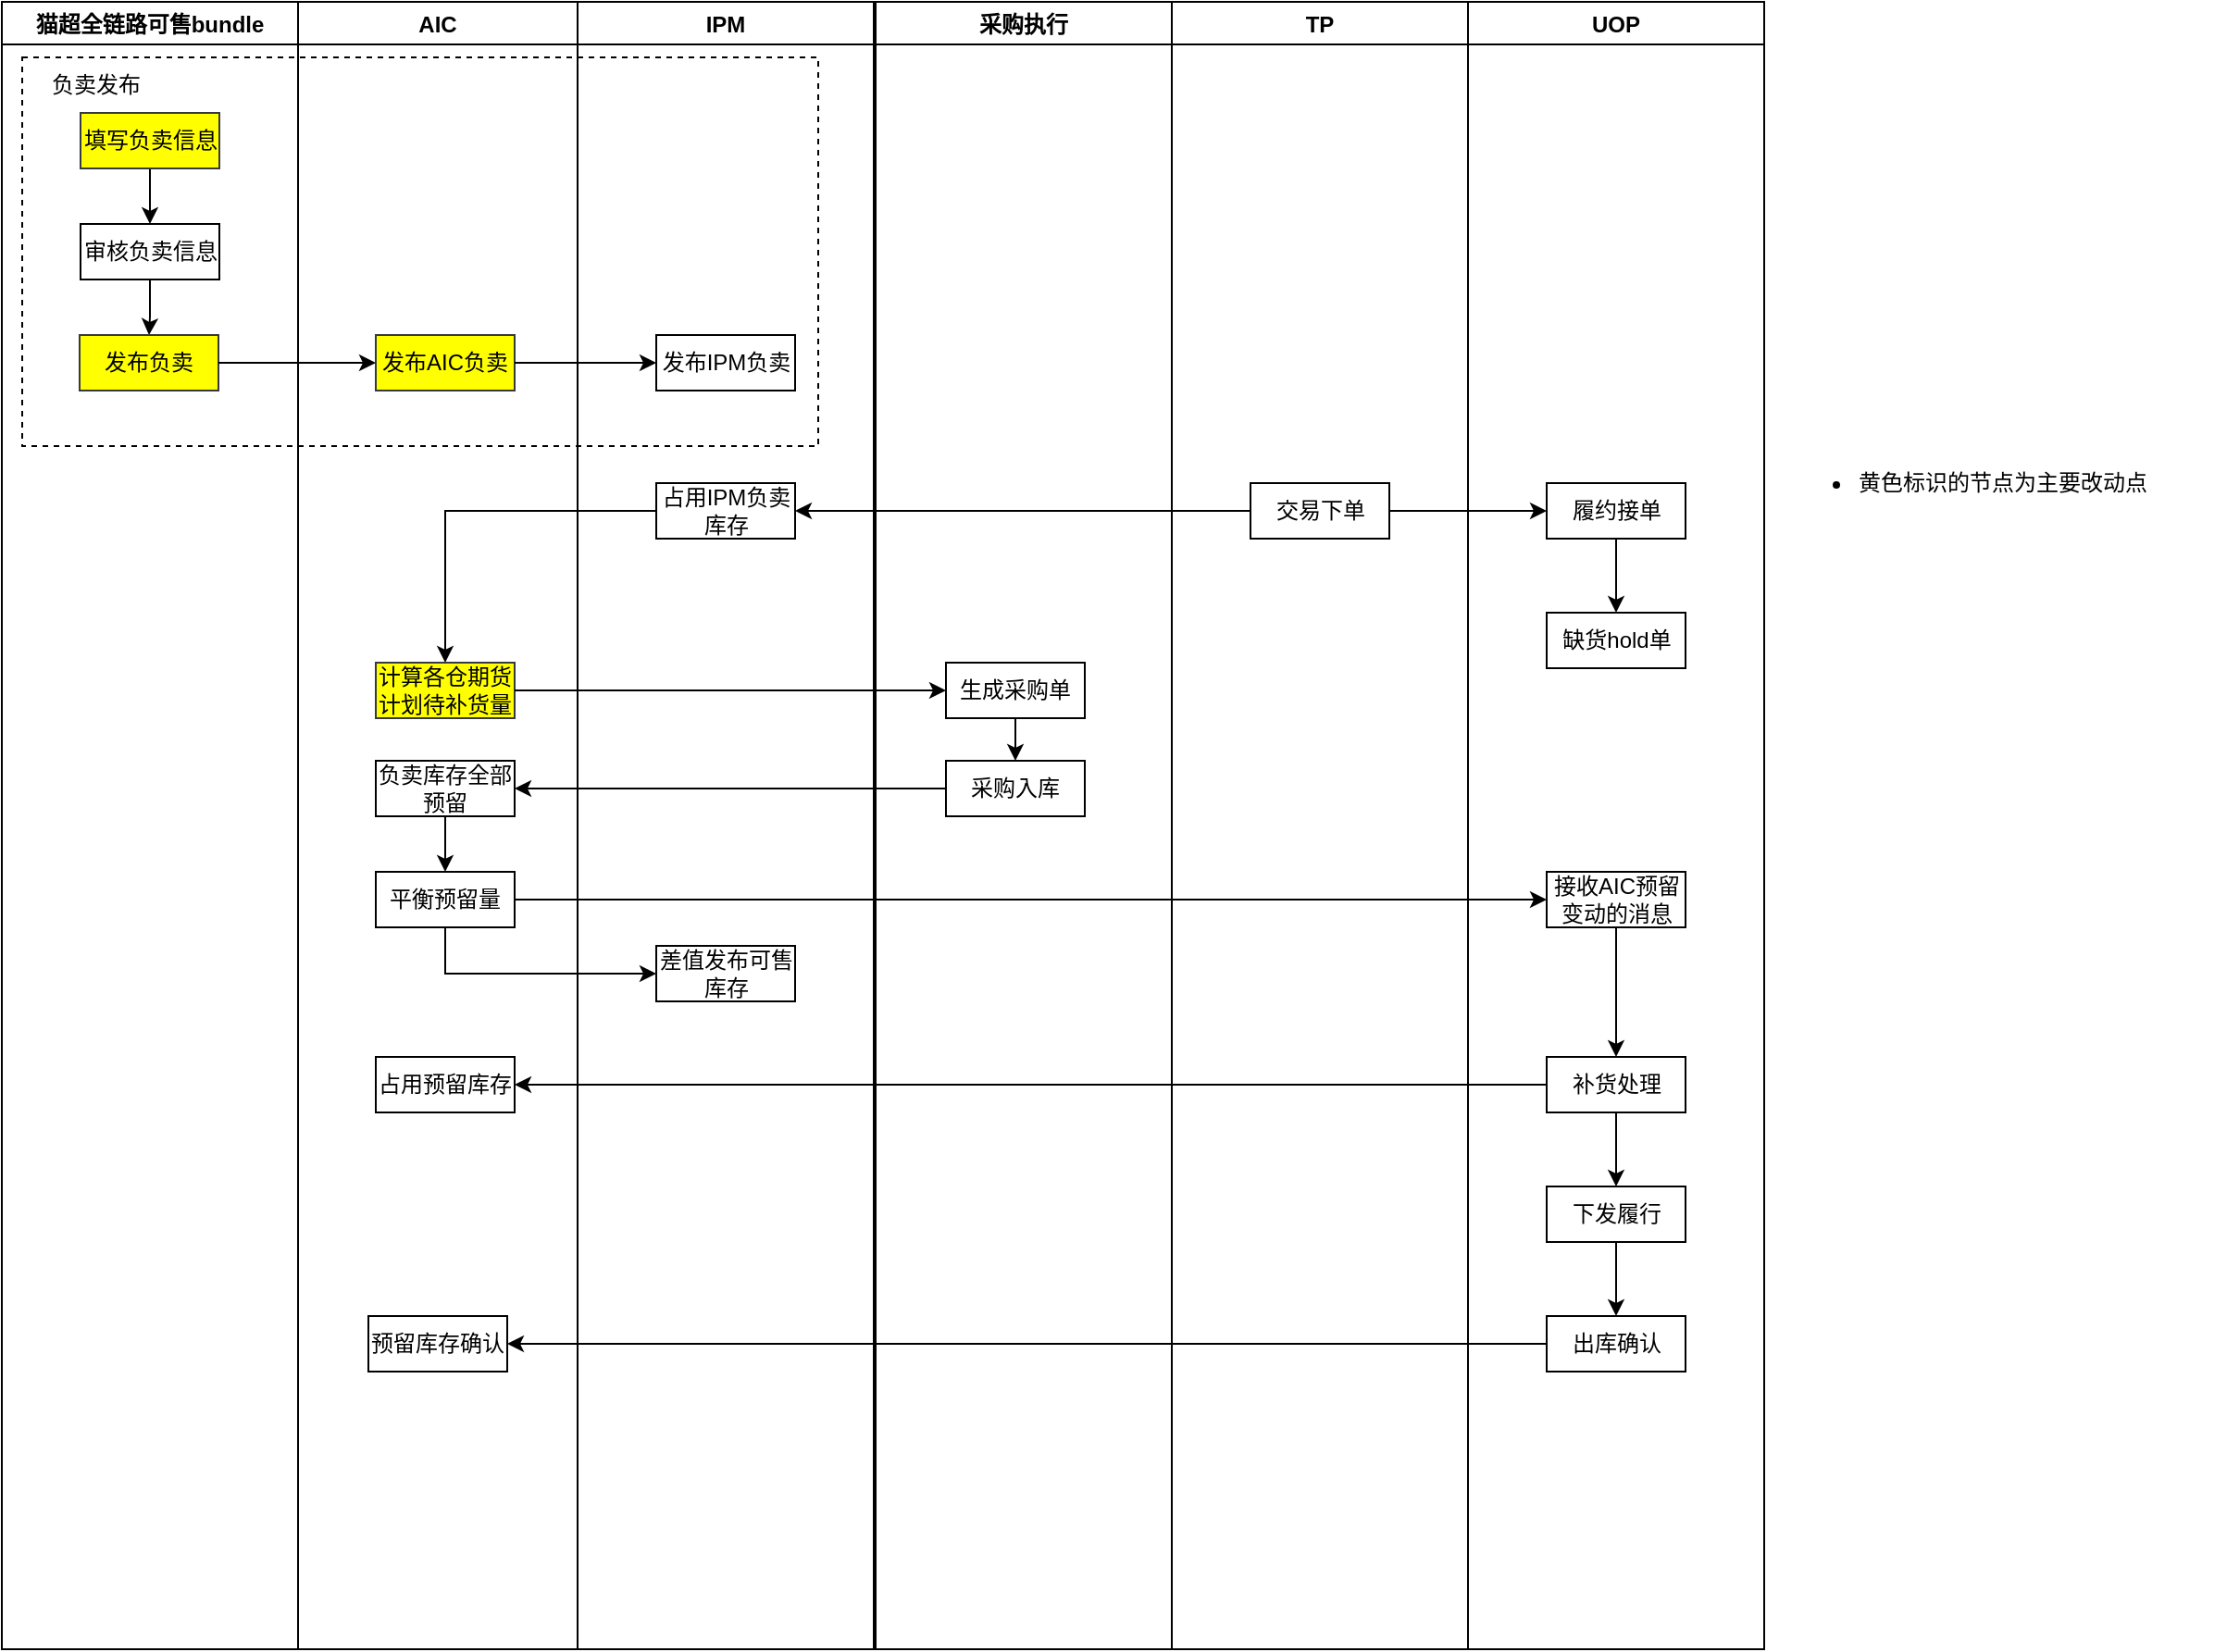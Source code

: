 <mxfile version="16.5.6" type="github">
  <diagram name="Page-1" id="e7e014a7-5840-1c2e-5031-d8a46d1fe8dd">
    <mxGraphModel dx="1298" dy="753" grid="1" gridSize="10" guides="1" tooltips="1" connect="1" arrows="1" fold="1" page="1" pageScale="1" pageWidth="4681" pageHeight="3300" background="none" math="0" shadow="0">
      <root>
        <mxCell id="0" />
        <mxCell id="1" parent="0" />
        <mxCell id="2Rd2rmzqAi-p8BPYmMrB-163" value="" style="rounded=0;whiteSpace=wrap;html=1;dashed=1;" vertex="1" parent="1">
          <mxGeometry x="90" y="170" width="430" height="210" as="geometry" />
        </mxCell>
        <mxCell id="2Rd2rmzqAi-p8BPYmMrB-45" value="AIC" style="swimlane;startSize=23;" vertex="1" parent="1">
          <mxGeometry x="239" y="140" width="151" height="890" as="geometry" />
        </mxCell>
        <mxCell id="2Rd2rmzqAi-p8BPYmMrB-85" value="发布AIC负卖" style="rounded=0;whiteSpace=wrap;html=1;fillColor=#FFFF00;strokeColor=#36393d;" vertex="1" parent="2Rd2rmzqAi-p8BPYmMrB-45">
          <mxGeometry x="42" y="180" width="75" height="30" as="geometry" />
        </mxCell>
        <mxCell id="2Rd2rmzqAi-p8BPYmMrB-100" value="计算各仓期货计划待补货量" style="rounded=0;whiteSpace=wrap;html=1;fillColor=#FFFF00;strokeColor=#36393d;" vertex="1" parent="2Rd2rmzqAi-p8BPYmMrB-45">
          <mxGeometry x="42" y="357" width="75" height="30" as="geometry" />
        </mxCell>
        <mxCell id="2Rd2rmzqAi-p8BPYmMrB-160" style="edgeStyle=orthogonalEdgeStyle;rounded=0;orthogonalLoop=1;jettySize=auto;html=1;exitX=0.5;exitY=1;exitDx=0;exitDy=0;entryX=0.5;entryY=0;entryDx=0;entryDy=0;" edge="1" parent="2Rd2rmzqAi-p8BPYmMrB-45" source="2Rd2rmzqAi-p8BPYmMrB-106" target="2Rd2rmzqAi-p8BPYmMrB-121">
          <mxGeometry relative="1" as="geometry" />
        </mxCell>
        <mxCell id="2Rd2rmzqAi-p8BPYmMrB-106" value="负卖库存全部预留" style="rounded=0;whiteSpace=wrap;html=1;" vertex="1" parent="2Rd2rmzqAi-p8BPYmMrB-45">
          <mxGeometry x="42" y="410" width="75" height="30" as="geometry" />
        </mxCell>
        <mxCell id="2Rd2rmzqAi-p8BPYmMrB-121" value="平衡预留量" style="rounded=0;whiteSpace=wrap;html=1;" vertex="1" parent="2Rd2rmzqAi-p8BPYmMrB-45">
          <mxGeometry x="42" y="470" width="75" height="30" as="geometry" />
        </mxCell>
        <mxCell id="2Rd2rmzqAi-p8BPYmMrB-137" value="占用预留库存" style="rounded=0;whiteSpace=wrap;html=1;" vertex="1" parent="2Rd2rmzqAi-p8BPYmMrB-45">
          <mxGeometry x="42" y="570" width="75" height="30" as="geometry" />
        </mxCell>
        <mxCell id="2Rd2rmzqAi-p8BPYmMrB-155" value="预留库存确认" style="rounded=0;whiteSpace=wrap;html=1;" vertex="1" parent="2Rd2rmzqAi-p8BPYmMrB-45">
          <mxGeometry x="38" y="710" width="75" height="30" as="geometry" />
        </mxCell>
        <mxCell id="2Rd2rmzqAi-p8BPYmMrB-49" value="UOP" style="swimlane;startSize=23;" vertex="1" parent="1">
          <mxGeometry x="871" y="140" width="160" height="890" as="geometry" />
        </mxCell>
        <mxCell id="2Rd2rmzqAi-p8BPYmMrB-98" style="edgeStyle=orthogonalEdgeStyle;rounded=0;orthogonalLoop=1;jettySize=auto;html=1;exitX=0.5;exitY=1;exitDx=0;exitDy=0;entryX=0.5;entryY=0;entryDx=0;entryDy=0;" edge="1" parent="2Rd2rmzqAi-p8BPYmMrB-49" source="2Rd2rmzqAi-p8BPYmMrB-89" target="2Rd2rmzqAi-p8BPYmMrB-90">
          <mxGeometry relative="1" as="geometry" />
        </mxCell>
        <mxCell id="2Rd2rmzqAi-p8BPYmMrB-89" value="履约接单" style="rounded=0;whiteSpace=wrap;html=1;" vertex="1" parent="2Rd2rmzqAi-p8BPYmMrB-49">
          <mxGeometry x="42.5" y="260" width="75" height="30" as="geometry" />
        </mxCell>
        <mxCell id="2Rd2rmzqAi-p8BPYmMrB-90" value="缺货hold单" style="rounded=0;whiteSpace=wrap;html=1;" vertex="1" parent="2Rd2rmzqAi-p8BPYmMrB-49">
          <mxGeometry x="42.5" y="330" width="75" height="30" as="geometry" />
        </mxCell>
        <mxCell id="2Rd2rmzqAi-p8BPYmMrB-128" style="edgeStyle=orthogonalEdgeStyle;rounded=0;orthogonalLoop=1;jettySize=auto;html=1;exitX=0.5;exitY=1;exitDx=0;exitDy=0;entryX=0.5;entryY=0;entryDx=0;entryDy=0;" edge="1" parent="2Rd2rmzqAi-p8BPYmMrB-49" source="2Rd2rmzqAi-p8BPYmMrB-124" target="2Rd2rmzqAi-p8BPYmMrB-126">
          <mxGeometry relative="1" as="geometry" />
        </mxCell>
        <mxCell id="2Rd2rmzqAi-p8BPYmMrB-124" value="接收AIC预留变动的消息" style="rounded=0;whiteSpace=wrap;html=1;" vertex="1" parent="2Rd2rmzqAi-p8BPYmMrB-49">
          <mxGeometry x="42.5" y="470" width="75" height="30" as="geometry" />
        </mxCell>
        <mxCell id="2Rd2rmzqAi-p8BPYmMrB-140" style="edgeStyle=orthogonalEdgeStyle;rounded=0;orthogonalLoop=1;jettySize=auto;html=1;exitX=0.5;exitY=1;exitDx=0;exitDy=0;entryX=0.5;entryY=0;entryDx=0;entryDy=0;" edge="1" parent="2Rd2rmzqAi-p8BPYmMrB-49" source="2Rd2rmzqAi-p8BPYmMrB-126" target="2Rd2rmzqAi-p8BPYmMrB-139">
          <mxGeometry relative="1" as="geometry" />
        </mxCell>
        <mxCell id="2Rd2rmzqAi-p8BPYmMrB-126" value="补货处理" style="rounded=0;whiteSpace=wrap;html=1;" vertex="1" parent="2Rd2rmzqAi-p8BPYmMrB-49">
          <mxGeometry x="42.5" y="570" width="75" height="30" as="geometry" />
        </mxCell>
        <mxCell id="2Rd2rmzqAi-p8BPYmMrB-161" style="edgeStyle=orthogonalEdgeStyle;rounded=0;orthogonalLoop=1;jettySize=auto;html=1;exitX=0.5;exitY=1;exitDx=0;exitDy=0;entryX=0.5;entryY=0;entryDx=0;entryDy=0;" edge="1" parent="2Rd2rmzqAi-p8BPYmMrB-49" source="2Rd2rmzqAi-p8BPYmMrB-139" target="2Rd2rmzqAi-p8BPYmMrB-154">
          <mxGeometry relative="1" as="geometry" />
        </mxCell>
        <mxCell id="2Rd2rmzqAi-p8BPYmMrB-139" value="下发履行" style="rounded=0;whiteSpace=wrap;html=1;" vertex="1" parent="2Rd2rmzqAi-p8BPYmMrB-49">
          <mxGeometry x="42.5" y="640" width="75" height="30" as="geometry" />
        </mxCell>
        <mxCell id="2Rd2rmzqAi-p8BPYmMrB-154" value="出库确认" style="rounded=0;whiteSpace=wrap;html=1;" vertex="1" parent="2Rd2rmzqAi-p8BPYmMrB-49">
          <mxGeometry x="42.5" y="710" width="75" height="30" as="geometry" />
        </mxCell>
        <mxCell id="2Rd2rmzqAi-p8BPYmMrB-77" value="猫超全链路可售bundle" style="swimlane;" vertex="1" parent="1">
          <mxGeometry x="79" y="140" width="160" height="890" as="geometry" />
        </mxCell>
        <mxCell id="2Rd2rmzqAi-p8BPYmMrB-82" style="edgeStyle=orthogonalEdgeStyle;rounded=0;orthogonalLoop=1;jettySize=auto;html=1;exitX=0.5;exitY=1;exitDx=0;exitDy=0;entryX=0.5;entryY=0;entryDx=0;entryDy=0;" edge="1" parent="2Rd2rmzqAi-p8BPYmMrB-77" source="2Rd2rmzqAi-p8BPYmMrB-79" target="2Rd2rmzqAi-p8BPYmMrB-80">
          <mxGeometry relative="1" as="geometry" />
        </mxCell>
        <mxCell id="2Rd2rmzqAi-p8BPYmMrB-79" value="填写负卖信息" style="rounded=0;whiteSpace=wrap;html=1;fillColor=#FFFF00;strokeColor=#36393d;" vertex="1" parent="2Rd2rmzqAi-p8BPYmMrB-77">
          <mxGeometry x="42.5" y="60" width="75" height="30" as="geometry" />
        </mxCell>
        <mxCell id="2Rd2rmzqAi-p8BPYmMrB-83" style="edgeStyle=orthogonalEdgeStyle;rounded=0;orthogonalLoop=1;jettySize=auto;html=1;exitX=0.5;exitY=1;exitDx=0;exitDy=0;" edge="1" parent="2Rd2rmzqAi-p8BPYmMrB-77" source="2Rd2rmzqAi-p8BPYmMrB-80" target="2Rd2rmzqAi-p8BPYmMrB-81">
          <mxGeometry relative="1" as="geometry" />
        </mxCell>
        <mxCell id="2Rd2rmzqAi-p8BPYmMrB-80" value="审核负卖信息" style="rounded=0;whiteSpace=wrap;html=1;" vertex="1" parent="2Rd2rmzqAi-p8BPYmMrB-77">
          <mxGeometry x="42.5" y="120" width="75" height="30" as="geometry" />
        </mxCell>
        <mxCell id="2Rd2rmzqAi-p8BPYmMrB-81" value="发布负卖" style="rounded=0;whiteSpace=wrap;html=1;fillColor=#FFFF00;strokeColor=#36393d;" vertex="1" parent="2Rd2rmzqAi-p8BPYmMrB-77">
          <mxGeometry x="42" y="180" width="75" height="30" as="geometry" />
        </mxCell>
        <mxCell id="2Rd2rmzqAi-p8BPYmMrB-164" value="负卖发布" style="text;html=1;strokeColor=none;fillColor=none;align=center;verticalAlign=middle;whiteSpace=wrap;rounded=0;dashed=1;" vertex="1" parent="2Rd2rmzqAi-p8BPYmMrB-77">
          <mxGeometry x="21" y="30" width="60" height="30" as="geometry" />
        </mxCell>
        <mxCell id="2Rd2rmzqAi-p8BPYmMrB-41" value="TP" style="swimlane;" vertex="1" parent="1">
          <mxGeometry x="711" y="140" width="160" height="890" as="geometry" />
        </mxCell>
        <mxCell id="2Rd2rmzqAi-p8BPYmMrB-56" value="交易下单" style="rounded=0;whiteSpace=wrap;html=1;" vertex="1" parent="2Rd2rmzqAi-p8BPYmMrB-41">
          <mxGeometry x="42.5" y="260" width="75" height="30" as="geometry" />
        </mxCell>
        <mxCell id="2Rd2rmzqAi-p8BPYmMrB-78" value="IPM" style="swimlane;" vertex="1" parent="1">
          <mxGeometry x="390" y="140" width="160" height="890" as="geometry" />
        </mxCell>
        <mxCell id="2Rd2rmzqAi-p8BPYmMrB-86" value="发布IPM负卖" style="rounded=0;whiteSpace=wrap;html=1;" vertex="1" parent="2Rd2rmzqAi-p8BPYmMrB-78">
          <mxGeometry x="42.5" y="180" width="75" height="30" as="geometry" />
        </mxCell>
        <mxCell id="2Rd2rmzqAi-p8BPYmMrB-95" value="占用IPM负卖库存" style="rounded=0;whiteSpace=wrap;html=1;" vertex="1" parent="2Rd2rmzqAi-p8BPYmMrB-78">
          <mxGeometry x="42.5" y="260" width="75" height="30" as="geometry" />
        </mxCell>
        <mxCell id="2Rd2rmzqAi-p8BPYmMrB-110" value="差值发布可售库存" style="rounded=0;whiteSpace=wrap;html=1;" vertex="1" parent="2Rd2rmzqAi-p8BPYmMrB-78">
          <mxGeometry x="42.5" y="510" width="75" height="30" as="geometry" />
        </mxCell>
        <mxCell id="2Rd2rmzqAi-p8BPYmMrB-87" style="edgeStyle=orthogonalEdgeStyle;rounded=0;orthogonalLoop=1;jettySize=auto;html=1;exitX=1;exitY=0.5;exitDx=0;exitDy=0;entryX=0;entryY=0.5;entryDx=0;entryDy=0;" edge="1" parent="1" source="2Rd2rmzqAi-p8BPYmMrB-81" target="2Rd2rmzqAi-p8BPYmMrB-85">
          <mxGeometry relative="1" as="geometry" />
        </mxCell>
        <mxCell id="2Rd2rmzqAi-p8BPYmMrB-88" style="edgeStyle=orthogonalEdgeStyle;rounded=0;orthogonalLoop=1;jettySize=auto;html=1;exitX=1;exitY=0.5;exitDx=0;exitDy=0;entryX=0;entryY=0.5;entryDx=0;entryDy=0;" edge="1" parent="1" source="2Rd2rmzqAi-p8BPYmMrB-85" target="2Rd2rmzqAi-p8BPYmMrB-86">
          <mxGeometry relative="1" as="geometry" />
        </mxCell>
        <mxCell id="2Rd2rmzqAi-p8BPYmMrB-91" value="采购执行" style="swimlane;" vertex="1" parent="1">
          <mxGeometry x="551" y="140" width="160" height="890" as="geometry" />
        </mxCell>
        <mxCell id="2Rd2rmzqAi-p8BPYmMrB-105" style="edgeStyle=orthogonalEdgeStyle;rounded=0;orthogonalLoop=1;jettySize=auto;html=1;exitX=0.5;exitY=1;exitDx=0;exitDy=0;entryX=0.5;entryY=0;entryDx=0;entryDy=0;" edge="1" parent="2Rd2rmzqAi-p8BPYmMrB-91" source="2Rd2rmzqAi-p8BPYmMrB-92" target="2Rd2rmzqAi-p8BPYmMrB-104">
          <mxGeometry relative="1" as="geometry" />
        </mxCell>
        <mxCell id="2Rd2rmzqAi-p8BPYmMrB-92" value="生成采购单" style="rounded=0;whiteSpace=wrap;html=1;" vertex="1" parent="2Rd2rmzqAi-p8BPYmMrB-91">
          <mxGeometry x="38" y="357" width="75" height="30" as="geometry" />
        </mxCell>
        <mxCell id="2Rd2rmzqAi-p8BPYmMrB-104" value="采购入库" style="rounded=0;whiteSpace=wrap;html=1;" vertex="1" parent="2Rd2rmzqAi-p8BPYmMrB-91">
          <mxGeometry x="38" y="410" width="75" height="30" as="geometry" />
        </mxCell>
        <mxCell id="2Rd2rmzqAi-p8BPYmMrB-96" style="edgeStyle=orthogonalEdgeStyle;rounded=0;orthogonalLoop=1;jettySize=auto;html=1;exitX=0;exitY=0.5;exitDx=0;exitDy=0;entryX=1;entryY=0.5;entryDx=0;entryDy=0;" edge="1" parent="1" source="2Rd2rmzqAi-p8BPYmMrB-56" target="2Rd2rmzqAi-p8BPYmMrB-95">
          <mxGeometry relative="1" as="geometry" />
        </mxCell>
        <mxCell id="2Rd2rmzqAi-p8BPYmMrB-97" style="edgeStyle=orthogonalEdgeStyle;rounded=0;orthogonalLoop=1;jettySize=auto;html=1;exitX=1;exitY=0.5;exitDx=0;exitDy=0;entryX=0;entryY=0.5;entryDx=0;entryDy=0;" edge="1" parent="1" source="2Rd2rmzqAi-p8BPYmMrB-56" target="2Rd2rmzqAi-p8BPYmMrB-89">
          <mxGeometry relative="1" as="geometry" />
        </mxCell>
        <mxCell id="2Rd2rmzqAi-p8BPYmMrB-102" style="edgeStyle=orthogonalEdgeStyle;rounded=0;orthogonalLoop=1;jettySize=auto;html=1;exitX=0;exitY=0.5;exitDx=0;exitDy=0;entryX=0.5;entryY=0;entryDx=0;entryDy=0;" edge="1" parent="1" source="2Rd2rmzqAi-p8BPYmMrB-95" target="2Rd2rmzqAi-p8BPYmMrB-100">
          <mxGeometry relative="1" as="geometry" />
        </mxCell>
        <mxCell id="2Rd2rmzqAi-p8BPYmMrB-107" style="edgeStyle=orthogonalEdgeStyle;rounded=0;orthogonalLoop=1;jettySize=auto;html=1;exitX=0;exitY=0.5;exitDx=0;exitDy=0;entryX=1;entryY=0.5;entryDx=0;entryDy=0;" edge="1" parent="1" source="2Rd2rmzqAi-p8BPYmMrB-104" target="2Rd2rmzqAi-p8BPYmMrB-106">
          <mxGeometry relative="1" as="geometry" />
        </mxCell>
        <mxCell id="2Rd2rmzqAi-p8BPYmMrB-120" style="edgeStyle=orthogonalEdgeStyle;rounded=0;orthogonalLoop=1;jettySize=auto;html=1;exitX=0.5;exitY=1;exitDx=0;exitDy=0;entryX=0;entryY=0.5;entryDx=0;entryDy=0;" edge="1" parent="1" source="2Rd2rmzqAi-p8BPYmMrB-121" target="2Rd2rmzqAi-p8BPYmMrB-110">
          <mxGeometry relative="1" as="geometry">
            <mxPoint x="408.5" y="732" as="sourcePoint" />
          </mxGeometry>
        </mxCell>
        <mxCell id="2Rd2rmzqAi-p8BPYmMrB-123" style="edgeStyle=orthogonalEdgeStyle;rounded=0;orthogonalLoop=1;jettySize=auto;html=1;exitX=1;exitY=0.5;exitDx=0;exitDy=0;entryX=0;entryY=0.5;entryDx=0;entryDy=0;" edge="1" parent="1" source="2Rd2rmzqAi-p8BPYmMrB-100" target="2Rd2rmzqAi-p8BPYmMrB-92">
          <mxGeometry relative="1" as="geometry" />
        </mxCell>
        <mxCell id="2Rd2rmzqAi-p8BPYmMrB-125" style="edgeStyle=orthogonalEdgeStyle;rounded=0;orthogonalLoop=1;jettySize=auto;html=1;exitX=1;exitY=0.5;exitDx=0;exitDy=0;entryX=0;entryY=0.5;entryDx=0;entryDy=0;" edge="1" parent="1" source="2Rd2rmzqAi-p8BPYmMrB-121" target="2Rd2rmzqAi-p8BPYmMrB-124">
          <mxGeometry relative="1" as="geometry" />
        </mxCell>
        <mxCell id="2Rd2rmzqAi-p8BPYmMrB-138" style="edgeStyle=orthogonalEdgeStyle;rounded=0;orthogonalLoop=1;jettySize=auto;html=1;exitX=0;exitY=0.5;exitDx=0;exitDy=0;entryX=1;entryY=0.5;entryDx=0;entryDy=0;" edge="1" parent="1" source="2Rd2rmzqAi-p8BPYmMrB-126" target="2Rd2rmzqAi-p8BPYmMrB-137">
          <mxGeometry relative="1" as="geometry" />
        </mxCell>
        <mxCell id="2Rd2rmzqAi-p8BPYmMrB-159" style="edgeStyle=orthogonalEdgeStyle;rounded=0;orthogonalLoop=1;jettySize=auto;html=1;exitX=0;exitY=0.5;exitDx=0;exitDy=0;entryX=1;entryY=0.5;entryDx=0;entryDy=0;" edge="1" parent="1" source="2Rd2rmzqAi-p8BPYmMrB-154" target="2Rd2rmzqAi-p8BPYmMrB-155">
          <mxGeometry relative="1" as="geometry" />
        </mxCell>
        <mxCell id="2Rd2rmzqAi-p8BPYmMrB-165" value="&lt;ul&gt;&lt;li&gt;黄色标识的节点为主要改动点&lt;/li&gt;&lt;/ul&gt;" style="text;strokeColor=none;fillColor=none;html=1;whiteSpace=wrap;verticalAlign=middle;overflow=hidden;dashed=1;align=left;" vertex="1" parent="1">
          <mxGeometry x="1040" y="360" width="240" height="80" as="geometry" />
        </mxCell>
      </root>
    </mxGraphModel>
  </diagram>
</mxfile>
